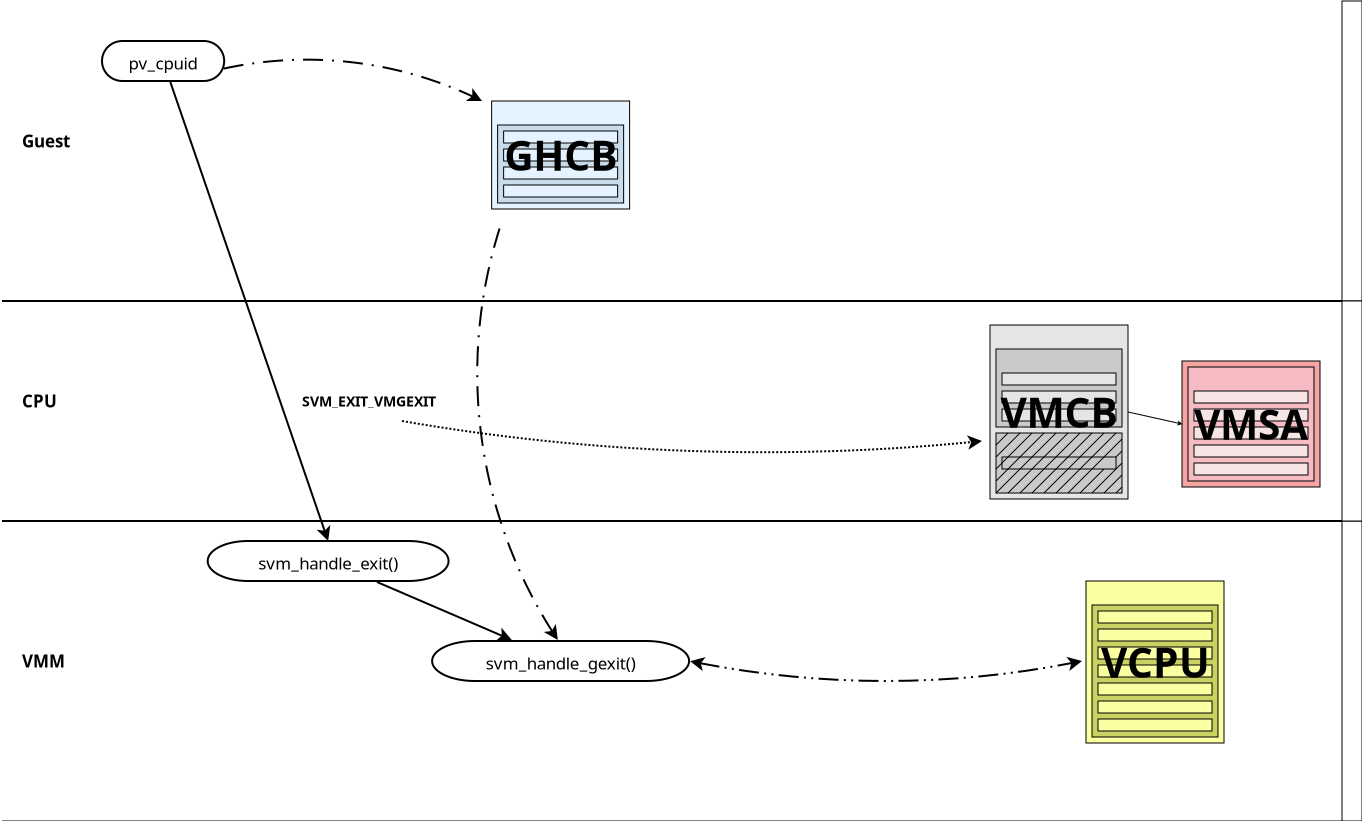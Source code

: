 <?xml version="1.0" encoding="UTF-8"?>
<dia:diagram xmlns:dia="http://www.lysator.liu.se/~alla/dia/">
  <dia:layer name="Background" visible="true" connectable="true" active="true">
    <dia:object type="Standard - Text" version="1" id="O0">
      <dia:attribute name="obj_pos">
        <dia:point val="1,20"/>
      </dia:attribute>
      <dia:attribute name="obj_bb">
        <dia:rectangle val="1,19.507;2.93,20.493"/>
      </dia:attribute>
      <dia:attribute name="text">
        <dia:composite type="text">
          <dia:attribute name="string">
            <dia:string>#CPU#</dia:string>
          </dia:attribute>
          <dia:attribute name="font">
            <dia:font family="sans" style="80" name="Helvetica-Bold"/>
          </dia:attribute>
          <dia:attribute name="height">
            <dia:real val="1.058"/>
          </dia:attribute>
          <dia:attribute name="pos">
            <dia:point val="1,20.293"/>
          </dia:attribute>
          <dia:attribute name="color">
            <dia:color val="#000000ff"/>
          </dia:attribute>
          <dia:attribute name="alignment">
            <dia:enum val="0"/>
          </dia:attribute>
        </dia:composite>
      </dia:attribute>
      <dia:attribute name="valign">
        <dia:enum val="2"/>
      </dia:attribute>
    </dia:object>
    <dia:object type="Standard - Text" version="1" id="O1">
      <dia:attribute name="obj_pos">
        <dia:point val="1,33"/>
      </dia:attribute>
      <dia:attribute name="obj_bb">
        <dia:rectangle val="1,32.507;3.34,33.493"/>
      </dia:attribute>
      <dia:attribute name="text">
        <dia:composite type="text">
          <dia:attribute name="string">
            <dia:string>#VMM#</dia:string>
          </dia:attribute>
          <dia:attribute name="font">
            <dia:font family="sans" style="80" name="Helvetica-Bold"/>
          </dia:attribute>
          <dia:attribute name="height">
            <dia:real val="1.058"/>
          </dia:attribute>
          <dia:attribute name="pos">
            <dia:point val="1,33.293"/>
          </dia:attribute>
          <dia:attribute name="color">
            <dia:color val="#000000ff"/>
          </dia:attribute>
          <dia:attribute name="alignment">
            <dia:enum val="0"/>
          </dia:attribute>
        </dia:composite>
      </dia:attribute>
      <dia:attribute name="valign">
        <dia:enum val="2"/>
      </dia:attribute>
    </dia:object>
    <dia:object type="Standard - Text" version="1" id="O2">
      <dia:attribute name="obj_pos">
        <dia:point val="1,7"/>
      </dia:attribute>
      <dia:attribute name="obj_bb">
        <dia:rectangle val="1,6.507;3.783,7.493"/>
      </dia:attribute>
      <dia:attribute name="text">
        <dia:composite type="text">
          <dia:attribute name="string">
            <dia:string>#Guest#</dia:string>
          </dia:attribute>
          <dia:attribute name="font">
            <dia:font family="sans" style="80" name="Helvetica-Bold"/>
          </dia:attribute>
          <dia:attribute name="height">
            <dia:real val="1.058"/>
          </dia:attribute>
          <dia:attribute name="pos">
            <dia:point val="1,7.293"/>
          </dia:attribute>
          <dia:attribute name="color">
            <dia:color val="#000000ff"/>
          </dia:attribute>
          <dia:attribute name="alignment">
            <dia:enum val="0"/>
          </dia:attribute>
        </dia:composite>
      </dia:attribute>
      <dia:attribute name="valign">
        <dia:enum val="2"/>
      </dia:attribute>
    </dia:object>
    <dia:object type="Flowchart - Terminal" version="1" id="O3">
      <dia:attribute name="obj_pos">
        <dia:point val="5,2"/>
      </dia:attribute>
      <dia:attribute name="obj_bb">
        <dia:rectangle val="4.9,1.9;11.209,4.1"/>
      </dia:attribute>
      <dia:attribute name="meta">
        <dia:composite type="dict"/>
      </dia:attribute>
      <dia:attribute name="elem_corner">
        <dia:point val="5,2"/>
      </dia:attribute>
      <dia:attribute name="elem_width">
        <dia:real val="6.109"/>
      </dia:attribute>
      <dia:attribute name="elem_height">
        <dia:real val="2"/>
      </dia:attribute>
      <dia:attribute name="line_width">
        <dia:real val="0.1"/>
      </dia:attribute>
      <dia:attribute name="line_colour">
        <dia:color val="#000000ff"/>
      </dia:attribute>
      <dia:attribute name="fill_colour">
        <dia:color val="#ffffffff"/>
      </dia:attribute>
      <dia:attribute name="show_background">
        <dia:boolean val="true"/>
      </dia:attribute>
      <dia:attribute name="line_style">
        <dia:enum val="0"/>
        <dia:real val="1"/>
      </dia:attribute>
      <dia:attribute name="padding">
        <dia:real val="0.1"/>
      </dia:attribute>
      <dia:attribute name="text">
        <dia:composite type="text">
          <dia:attribute name="string">
            <dia:string>#pv_cpuid#</dia:string>
          </dia:attribute>
          <dia:attribute name="font">
            <dia:font family="sans" style="0" name="Helvetica"/>
          </dia:attribute>
          <dia:attribute name="height">
            <dia:real val="1.058"/>
          </dia:attribute>
          <dia:attribute name="pos">
            <dia:point val="8.054,3.257"/>
          </dia:attribute>
          <dia:attribute name="color">
            <dia:color val="#000000ff"/>
          </dia:attribute>
          <dia:attribute name="alignment">
            <dia:enum val="1"/>
          </dia:attribute>
        </dia:composite>
      </dia:attribute>
      <dia:attribute name="text_fitting">
        <dia:enum val="1"/>
      </dia:attribute>
      <dia:attribute name="flip_horizontal">
        <dia:boolean val="false"/>
      </dia:attribute>
      <dia:attribute name="flip_vertical">
        <dia:boolean val="false"/>
      </dia:attribute>
      <dia:attribute name="subscale">
        <dia:real val="1"/>
      </dia:attribute>
    </dia:object>
    <dia:object type="Flowchart - Terminal" version="1" id="O4">
      <dia:attribute name="obj_pos">
        <dia:point val="10.284,27"/>
      </dia:attribute>
      <dia:attribute name="obj_bb">
        <dia:rectangle val="10.184,26.9;22.429,29.1"/>
      </dia:attribute>
      <dia:attribute name="meta">
        <dia:composite type="dict"/>
      </dia:attribute>
      <dia:attribute name="elem_corner">
        <dia:point val="10.284,27"/>
      </dia:attribute>
      <dia:attribute name="elem_width">
        <dia:real val="12.045"/>
      </dia:attribute>
      <dia:attribute name="elem_height">
        <dia:real val="2"/>
      </dia:attribute>
      <dia:attribute name="line_width">
        <dia:real val="0.1"/>
      </dia:attribute>
      <dia:attribute name="line_colour">
        <dia:color val="#000000ff"/>
      </dia:attribute>
      <dia:attribute name="fill_colour">
        <dia:color val="#ffffffff"/>
      </dia:attribute>
      <dia:attribute name="show_background">
        <dia:boolean val="true"/>
      </dia:attribute>
      <dia:attribute name="line_style">
        <dia:enum val="0"/>
        <dia:real val="1"/>
      </dia:attribute>
      <dia:attribute name="padding">
        <dia:real val="0.1"/>
      </dia:attribute>
      <dia:attribute name="text">
        <dia:composite type="text">
          <dia:attribute name="string">
            <dia:string>#svm_handle_exit()#</dia:string>
          </dia:attribute>
          <dia:attribute name="font">
            <dia:font family="sans" style="0" name="Helvetica"/>
          </dia:attribute>
          <dia:attribute name="height">
            <dia:real val="1.058"/>
          </dia:attribute>
          <dia:attribute name="pos">
            <dia:point val="16.307,28.257"/>
          </dia:attribute>
          <dia:attribute name="color">
            <dia:color val="#000000ff"/>
          </dia:attribute>
          <dia:attribute name="alignment">
            <dia:enum val="1"/>
          </dia:attribute>
        </dia:composite>
      </dia:attribute>
      <dia:attribute name="text_fitting">
        <dia:enum val="1"/>
      </dia:attribute>
      <dia:attribute name="flip_horizontal">
        <dia:boolean val="false"/>
      </dia:attribute>
      <dia:attribute name="flip_vertical">
        <dia:boolean val="false"/>
      </dia:attribute>
      <dia:attribute name="subscale">
        <dia:real val="1"/>
      </dia:attribute>
    </dia:object>
    <dia:object type="Standard - Line" version="0" id="O5">
      <dia:attribute name="obj_pos">
        <dia:point val="0,26"/>
      </dia:attribute>
      <dia:attribute name="obj_bb">
        <dia:rectangle val="-0.05,25.95;67.05,26.05"/>
      </dia:attribute>
      <dia:attribute name="conn_endpoints">
        <dia:point val="0,26"/>
        <dia:point val="67,26"/>
      </dia:attribute>
      <dia:attribute name="numcp">
        <dia:int val="1"/>
      </dia:attribute>
      <dia:attribute name="line_width">
        <dia:real val="0.1"/>
      </dia:attribute>
    </dia:object>
    <dia:object type="Standard - Line" version="0" id="O6">
      <dia:attribute name="obj_pos">
        <dia:point val="0,15"/>
      </dia:attribute>
      <dia:attribute name="obj_bb">
        <dia:rectangle val="-0.05,14.95;67.05,15.05"/>
      </dia:attribute>
      <dia:attribute name="conn_endpoints">
        <dia:point val="0,15"/>
        <dia:point val="67,15"/>
      </dia:attribute>
      <dia:attribute name="numcp">
        <dia:int val="1"/>
      </dia:attribute>
      <dia:attribute name="line_width">
        <dia:real val="0.1"/>
      </dia:attribute>
    </dia:object>
    <dia:object type="Flowchart - Terminal" version="1" id="O7">
      <dia:attribute name="obj_pos">
        <dia:point val="21.505,32"/>
      </dia:attribute>
      <dia:attribute name="obj_bb">
        <dia:rectangle val="21.405,31.9;34.456,34.1"/>
      </dia:attribute>
      <dia:attribute name="meta">
        <dia:composite type="dict"/>
      </dia:attribute>
      <dia:attribute name="elem_corner">
        <dia:point val="21.505,32"/>
      </dia:attribute>
      <dia:attribute name="elem_width">
        <dia:real val="12.851"/>
      </dia:attribute>
      <dia:attribute name="elem_height">
        <dia:real val="2"/>
      </dia:attribute>
      <dia:attribute name="line_width">
        <dia:real val="0.1"/>
      </dia:attribute>
      <dia:attribute name="line_colour">
        <dia:color val="#000000ff"/>
      </dia:attribute>
      <dia:attribute name="fill_colour">
        <dia:color val="#ffffffff"/>
      </dia:attribute>
      <dia:attribute name="show_background">
        <dia:boolean val="true"/>
      </dia:attribute>
      <dia:attribute name="line_style">
        <dia:enum val="0"/>
        <dia:real val="1"/>
      </dia:attribute>
      <dia:attribute name="padding">
        <dia:real val="0.1"/>
      </dia:attribute>
      <dia:attribute name="text">
        <dia:composite type="text">
          <dia:attribute name="string">
            <dia:string>#svm_handle_gexit()#</dia:string>
          </dia:attribute>
          <dia:attribute name="font">
            <dia:font family="sans" style="0" name="Helvetica"/>
          </dia:attribute>
          <dia:attribute name="height">
            <dia:real val="1.058"/>
          </dia:attribute>
          <dia:attribute name="pos">
            <dia:point val="27.931,33.257"/>
          </dia:attribute>
          <dia:attribute name="color">
            <dia:color val="#000000ff"/>
          </dia:attribute>
          <dia:attribute name="alignment">
            <dia:enum val="1"/>
          </dia:attribute>
        </dia:composite>
      </dia:attribute>
      <dia:attribute name="text_fitting">
        <dia:enum val="1"/>
      </dia:attribute>
      <dia:attribute name="flip_horizontal">
        <dia:boolean val="false"/>
      </dia:attribute>
      <dia:attribute name="flip_vertical">
        <dia:boolean val="false"/>
      </dia:attribute>
      <dia:attribute name="subscale">
        <dia:real val="1"/>
      </dia:attribute>
    </dia:object>
    <dia:object type="Standard - Line" version="0" id="O8">
      <dia:attribute name="obj_pos">
        <dia:point val="8.415,4.05"/>
      </dia:attribute>
      <dia:attribute name="obj_bb">
        <dia:rectangle val="8.352,3.986;16.415,27.064"/>
      </dia:attribute>
      <dia:attribute name="conn_endpoints">
        <dia:point val="8.415,4.05"/>
        <dia:point val="16.307,27"/>
      </dia:attribute>
      <dia:attribute name="numcp">
        <dia:int val="1"/>
      </dia:attribute>
      <dia:attribute name="line_width">
        <dia:real val="0.1"/>
      </dia:attribute>
      <dia:attribute name="end_arrow">
        <dia:enum val="22"/>
      </dia:attribute>
      <dia:attribute name="end_arrow_length">
        <dia:real val="0.5"/>
      </dia:attribute>
      <dia:attribute name="end_arrow_width">
        <dia:real val="0.5"/>
      </dia:attribute>
      <dia:connections>
        <dia:connection handle="0" to="O3" connection="16"/>
        <dia:connection handle="1" to="O4" connection="2"/>
      </dia:connections>
    </dia:object>
    <dia:object type="Standard - Line" version="0" id="O9">
      <dia:attribute name="obj_pos">
        <dia:point val="18.748,29.05"/>
      </dia:attribute>
      <dia:attribute name="obj_bb">
        <dia:rectangle val="18.682,28.984;25.555,32.016"/>
      </dia:attribute>
      <dia:attribute name="conn_endpoints">
        <dia:point val="18.748,29.05"/>
        <dia:point val="25.489,31.95"/>
      </dia:attribute>
      <dia:attribute name="numcp">
        <dia:int val="1"/>
      </dia:attribute>
      <dia:attribute name="line_width">
        <dia:real val="0.1"/>
      </dia:attribute>
      <dia:attribute name="end_arrow">
        <dia:enum val="22"/>
      </dia:attribute>
      <dia:attribute name="end_arrow_length">
        <dia:real val="0.5"/>
      </dia:attribute>
      <dia:attribute name="end_arrow_width">
        <dia:real val="0.5"/>
      </dia:attribute>
      <dia:connections>
        <dia:connection handle="0" to="O4" connection="16"/>
        <dia:connection handle="1" to="O7" connection="16"/>
      </dia:connections>
    </dia:object>
    <dia:object type="Standard - Text" version="1" id="O10">
      <dia:attribute name="obj_pos">
        <dia:point val="15,20"/>
      </dia:attribute>
      <dia:attribute name="obj_bb">
        <dia:rectangle val="15,19.589;22.832,20.411"/>
      </dia:attribute>
      <dia:attribute name="text">
        <dia:composite type="text">
          <dia:attribute name="string">
            <dia:string>#SVM_EXIT_VMGEXIT#</dia:string>
          </dia:attribute>
          <dia:attribute name="font">
            <dia:font family="sans" style="80" name="Helvetica-Bold"/>
          </dia:attribute>
          <dia:attribute name="height">
            <dia:real val="0.882"/>
          </dia:attribute>
          <dia:attribute name="pos">
            <dia:point val="15,20.244"/>
          </dia:attribute>
          <dia:attribute name="color">
            <dia:color val="#000000ff"/>
          </dia:attribute>
          <dia:attribute name="alignment">
            <dia:enum val="0"/>
          </dia:attribute>
        </dia:composite>
      </dia:attribute>
      <dia:attribute name="valign">
        <dia:enum val="2"/>
      </dia:attribute>
    </dia:object>
    <dia:group>
      <dia:attribute name="meta">
        <dia:composite type="dict"/>
      </dia:attribute>
      <dia:attribute name="matrix">
        <dia:matrix xx="0.3" xy="0" yx="0" yy="0.3" x0="45.8" y0="10.1"/>
      </dia:attribute>
      <dia:object type="Flowchart - Box" version="0" id="O11">
        <dia:attribute name="obj_pos">
          <dia:point val="28,63"/>
        </dia:attribute>
        <dia:attribute name="obj_bb">
          <dia:rectangle val="27.95,62.95;51.05,90.05"/>
        </dia:attribute>
        <dia:attribute name="elem_corner">
          <dia:point val="28,63"/>
        </dia:attribute>
        <dia:attribute name="elem_width">
          <dia:real val="23"/>
        </dia:attribute>
        <dia:attribute name="elem_height">
          <dia:real val="27"/>
        </dia:attribute>
        <dia:attribute name="inner_color">
          <dia:color val="#faffa0ff"/>
        </dia:attribute>
        <dia:attribute name="show_background">
          <dia:boolean val="true"/>
        </dia:attribute>
        <dia:attribute name="padding">
          <dia:real val="0.5"/>
        </dia:attribute>
        <dia:attribute name="text">
          <dia:composite type="text">
            <dia:attribute name="string">
              <dia:string>##</dia:string>
            </dia:attribute>
            <dia:attribute name="font">
              <dia:font family="sans" style="0" name="Helvetica"/>
            </dia:attribute>
            <dia:attribute name="height">
              <dia:real val="0.8"/>
            </dia:attribute>
            <dia:attribute name="pos">
              <dia:point val="39.5,76.694"/>
            </dia:attribute>
            <dia:attribute name="color">
              <dia:color val="#000000ff"/>
            </dia:attribute>
            <dia:attribute name="alignment">
              <dia:enum val="1"/>
            </dia:attribute>
          </dia:composite>
        </dia:attribute>
        <dia:connections>
          <dia:connection handle="0" to="O11" connection="16"/>
        </dia:connections>
      </dia:object>
      <dia:group>
        <dia:attribute name="meta">
          <dia:composite type="dict"/>
        </dia:attribute>
        <dia:attribute name="matrix"/>
        <dia:object type="Flowchart - Box" version="0" id="O12">
          <dia:attribute name="obj_pos">
            <dia:point val="29,67"/>
          </dia:attribute>
          <dia:attribute name="obj_bb">
            <dia:rectangle val="28.95,66.95;50.05,89.05"/>
          </dia:attribute>
          <dia:attribute name="elem_corner">
            <dia:point val="29,67"/>
          </dia:attribute>
          <dia:attribute name="elem_width">
            <dia:real val="21"/>
          </dia:attribute>
          <dia:attribute name="elem_height">
            <dia:real val="22"/>
          </dia:attribute>
          <dia:attribute name="inner_color">
            <dia:color val="#cad162ff"/>
          </dia:attribute>
          <dia:attribute name="show_background">
            <dia:boolean val="true"/>
          </dia:attribute>
          <dia:attribute name="padding">
            <dia:real val="0.5"/>
          </dia:attribute>
          <dia:attribute name="text">
            <dia:composite type="text">
              <dia:attribute name="string">
                <dia:string>##</dia:string>
              </dia:attribute>
              <dia:attribute name="font">
                <dia:font family="sans" style="0" name="Helvetica"/>
              </dia:attribute>
              <dia:attribute name="height">
                <dia:real val="0.8"/>
              </dia:attribute>
              <dia:attribute name="pos">
                <dia:point val="39.5,78.194"/>
              </dia:attribute>
              <dia:attribute name="color">
                <dia:color val="#000000ff"/>
              </dia:attribute>
              <dia:attribute name="alignment">
                <dia:enum val="1"/>
              </dia:attribute>
            </dia:composite>
          </dia:attribute>
        </dia:object>
        <dia:object type="Standard - Box" version="0" id="O13">
          <dia:attribute name="obj_pos">
            <dia:point val="30,71"/>
          </dia:attribute>
          <dia:attribute name="obj_bb">
            <dia:rectangle val="29.95,70.95;49.05,73.05"/>
          </dia:attribute>
          <dia:attribute name="elem_corner">
            <dia:point val="30,71"/>
          </dia:attribute>
          <dia:attribute name="elem_width">
            <dia:real val="19"/>
          </dia:attribute>
          <dia:attribute name="elem_height">
            <dia:real val="2"/>
          </dia:attribute>
          <dia:attribute name="border_width">
            <dia:real val="0.1"/>
          </dia:attribute>
          <dia:attribute name="inner_color">
            <dia:color val="#faffa0ff"/>
          </dia:attribute>
          <dia:attribute name="show_background">
            <dia:boolean val="true"/>
          </dia:attribute>
          <dia:attribute name="aspect">
            <dia:enum val="1"/>
          </dia:attribute>
        </dia:object>
        <dia:object type="Standard - Box" version="0" id="O14">
          <dia:attribute name="obj_pos">
            <dia:point val="30,86"/>
          </dia:attribute>
          <dia:attribute name="obj_bb">
            <dia:rectangle val="29.95,85.95;49.05,88.05"/>
          </dia:attribute>
          <dia:attribute name="elem_corner">
            <dia:point val="30,86"/>
          </dia:attribute>
          <dia:attribute name="elem_width">
            <dia:real val="19"/>
          </dia:attribute>
          <dia:attribute name="elem_height">
            <dia:real val="2"/>
          </dia:attribute>
          <dia:attribute name="border_width">
            <dia:real val="0.1"/>
          </dia:attribute>
          <dia:attribute name="inner_color">
            <dia:color val="#faffa0ff"/>
          </dia:attribute>
          <dia:attribute name="show_background">
            <dia:boolean val="true"/>
          </dia:attribute>
          <dia:attribute name="aspect">
            <dia:enum val="1"/>
          </dia:attribute>
        </dia:object>
        <dia:object type="Standard - Box" version="0" id="O15">
          <dia:attribute name="obj_pos">
            <dia:point val="30,68"/>
          </dia:attribute>
          <dia:attribute name="obj_bb">
            <dia:rectangle val="29.95,67.95;49.05,70.05"/>
          </dia:attribute>
          <dia:attribute name="elem_corner">
            <dia:point val="30,68"/>
          </dia:attribute>
          <dia:attribute name="elem_width">
            <dia:real val="19"/>
          </dia:attribute>
          <dia:attribute name="elem_height">
            <dia:real val="2"/>
          </dia:attribute>
          <dia:attribute name="border_width">
            <dia:real val="0.1"/>
          </dia:attribute>
          <dia:attribute name="inner_color">
            <dia:color val="#faffa0ff"/>
          </dia:attribute>
          <dia:attribute name="show_background">
            <dia:boolean val="true"/>
          </dia:attribute>
          <dia:attribute name="aspect">
            <dia:enum val="1"/>
          </dia:attribute>
        </dia:object>
        <dia:object type="Standard - Box" version="0" id="O16">
          <dia:attribute name="obj_pos">
            <dia:point val="30,83"/>
          </dia:attribute>
          <dia:attribute name="obj_bb">
            <dia:rectangle val="29.95,82.95;49.05,85.05"/>
          </dia:attribute>
          <dia:attribute name="elem_corner">
            <dia:point val="30,83"/>
          </dia:attribute>
          <dia:attribute name="elem_width">
            <dia:real val="19"/>
          </dia:attribute>
          <dia:attribute name="elem_height">
            <dia:real val="2"/>
          </dia:attribute>
          <dia:attribute name="border_width">
            <dia:real val="0.1"/>
          </dia:attribute>
          <dia:attribute name="inner_color">
            <dia:color val="#faffa0ff"/>
          </dia:attribute>
          <dia:attribute name="show_background">
            <dia:boolean val="true"/>
          </dia:attribute>
          <dia:attribute name="aspect">
            <dia:enum val="1"/>
          </dia:attribute>
        </dia:object>
        <dia:object type="Standard - Box" version="0" id="O17">
          <dia:attribute name="obj_pos">
            <dia:point val="30,80"/>
          </dia:attribute>
          <dia:attribute name="obj_bb">
            <dia:rectangle val="29.95,79.95;49.05,82.05"/>
          </dia:attribute>
          <dia:attribute name="elem_corner">
            <dia:point val="30,80"/>
          </dia:attribute>
          <dia:attribute name="elem_width">
            <dia:real val="19"/>
          </dia:attribute>
          <dia:attribute name="elem_height">
            <dia:real val="2"/>
          </dia:attribute>
          <dia:attribute name="border_width">
            <dia:real val="0.1"/>
          </dia:attribute>
          <dia:attribute name="inner_color">
            <dia:color val="#faffa0ff"/>
          </dia:attribute>
          <dia:attribute name="show_background">
            <dia:boolean val="true"/>
          </dia:attribute>
          <dia:attribute name="aspect">
            <dia:enum val="1"/>
          </dia:attribute>
        </dia:object>
        <dia:object type="Standard - Box" version="0" id="O18">
          <dia:attribute name="obj_pos">
            <dia:point val="30,77"/>
          </dia:attribute>
          <dia:attribute name="obj_bb">
            <dia:rectangle val="29.95,76.95;49.05,79.05"/>
          </dia:attribute>
          <dia:attribute name="elem_corner">
            <dia:point val="30,77"/>
          </dia:attribute>
          <dia:attribute name="elem_width">
            <dia:real val="19"/>
          </dia:attribute>
          <dia:attribute name="elem_height">
            <dia:real val="2"/>
          </dia:attribute>
          <dia:attribute name="border_width">
            <dia:real val="0.1"/>
          </dia:attribute>
          <dia:attribute name="inner_color">
            <dia:color val="#faffa0ff"/>
          </dia:attribute>
          <dia:attribute name="show_background">
            <dia:boolean val="true"/>
          </dia:attribute>
          <dia:attribute name="aspect">
            <dia:enum val="1"/>
          </dia:attribute>
        </dia:object>
        <dia:object type="Standard - Box" version="0" id="O19">
          <dia:attribute name="obj_pos">
            <dia:point val="30,74"/>
          </dia:attribute>
          <dia:attribute name="obj_bb">
            <dia:rectangle val="29.95,73.95;49.05,76.05"/>
          </dia:attribute>
          <dia:attribute name="elem_corner">
            <dia:point val="30,74"/>
          </dia:attribute>
          <dia:attribute name="elem_width">
            <dia:real val="19"/>
          </dia:attribute>
          <dia:attribute name="elem_height">
            <dia:real val="2"/>
          </dia:attribute>
          <dia:attribute name="border_width">
            <dia:real val="0.1"/>
          </dia:attribute>
          <dia:attribute name="inner_color">
            <dia:color val="#faffa0ff"/>
          </dia:attribute>
          <dia:attribute name="show_background">
            <dia:boolean val="true"/>
          </dia:attribute>
          <dia:attribute name="aspect">
            <dia:enum val="1"/>
          </dia:attribute>
        </dia:object>
      </dia:group>
      <dia:object type="Standard - Text" version="1" id="O20">
        <dia:attribute name="obj_pos">
          <dia:point val="39.5,76.5"/>
        </dia:attribute>
        <dia:attribute name="obj_bb">
          <dia:rectangle val="29.161,72.558;49.839,80.442"/>
        </dia:attribute>
        <dia:attribute name="text">
          <dia:composite type="text">
            <dia:attribute name="string">
              <dia:string>#VCPU#</dia:string>
            </dia:attribute>
            <dia:attribute name="font">
              <dia:font family="sans" style="80" name="Helvetica-Bold"/>
            </dia:attribute>
            <dia:attribute name="height">
              <dia:real val="8.467"/>
            </dia:attribute>
            <dia:attribute name="pos">
              <dia:point val="39.5,78.845"/>
            </dia:attribute>
            <dia:attribute name="color">
              <dia:color val="#000000ff"/>
            </dia:attribute>
            <dia:attribute name="alignment">
              <dia:enum val="1"/>
            </dia:attribute>
          </dia:composite>
        </dia:attribute>
        <dia:attribute name="valign">
          <dia:enum val="2"/>
        </dia:attribute>
      </dia:object>
    </dia:group>
    <dia:group>
      <dia:attribute name="meta">
        <dia:composite type="dict"/>
      </dia:attribute>
      <dia:attribute name="matrix">
        <dia:matrix xx="0.3" xy="0" yx="0" yy="0.3" x0="16.081" y0="-22.6"/>
      </dia:attribute>
      <dia:object type="Flowchart - Box" version="0" id="O21">
        <dia:attribute name="obj_pos">
          <dia:point val="28,92"/>
        </dia:attribute>
        <dia:attribute name="obj_bb">
          <dia:rectangle val="27.95,91.95;51.05,110.05"/>
        </dia:attribute>
        <dia:attribute name="elem_corner">
          <dia:point val="28,92"/>
        </dia:attribute>
        <dia:attribute name="elem_width">
          <dia:real val="23"/>
        </dia:attribute>
        <dia:attribute name="elem_height">
          <dia:real val="18"/>
        </dia:attribute>
        <dia:attribute name="inner_color">
          <dia:color val="#e4f3ffff"/>
        </dia:attribute>
        <dia:attribute name="show_background">
          <dia:boolean val="true"/>
        </dia:attribute>
        <dia:attribute name="padding">
          <dia:real val="0.5"/>
        </dia:attribute>
        <dia:attribute name="text">
          <dia:composite type="text">
            <dia:attribute name="string">
              <dia:string>##</dia:string>
            </dia:attribute>
            <dia:attribute name="font">
              <dia:font family="sans" style="0" name="Helvetica"/>
            </dia:attribute>
            <dia:attribute name="height">
              <dia:real val="0.8"/>
            </dia:attribute>
            <dia:attribute name="pos">
              <dia:point val="39.5,101.194"/>
            </dia:attribute>
            <dia:attribute name="color">
              <dia:color val="#000000ff"/>
            </dia:attribute>
            <dia:attribute name="alignment">
              <dia:enum val="1"/>
            </dia:attribute>
          </dia:composite>
        </dia:attribute>
        <dia:connections>
          <dia:connection handle="0" to="O21" connection="16"/>
        </dia:connections>
      </dia:object>
      <dia:group>
        <dia:attribute name="meta">
          <dia:composite type="dict"/>
        </dia:attribute>
        <dia:attribute name="matrix"/>
        <dia:object type="Flowchart - Box" version="0" id="O22">
          <dia:attribute name="obj_pos">
            <dia:point val="29,96"/>
          </dia:attribute>
          <dia:attribute name="obj_bb">
            <dia:rectangle val="28.95,95.95;50.05,109.05"/>
          </dia:attribute>
          <dia:attribute name="elem_corner">
            <dia:point val="29,96"/>
          </dia:attribute>
          <dia:attribute name="elem_width">
            <dia:real val="21"/>
          </dia:attribute>
          <dia:attribute name="elem_height">
            <dia:real val="13"/>
          </dia:attribute>
          <dia:attribute name="inner_color">
            <dia:color val="#c9dcecff"/>
          </dia:attribute>
          <dia:attribute name="show_background">
            <dia:boolean val="true"/>
          </dia:attribute>
          <dia:attribute name="padding">
            <dia:real val="0.5"/>
          </dia:attribute>
          <dia:attribute name="text">
            <dia:composite type="text">
              <dia:attribute name="string">
                <dia:string>##</dia:string>
              </dia:attribute>
              <dia:attribute name="font">
                <dia:font family="sans" style="0" name="Helvetica"/>
              </dia:attribute>
              <dia:attribute name="height">
                <dia:real val="0.8"/>
              </dia:attribute>
              <dia:attribute name="pos">
                <dia:point val="39.5,102.694"/>
              </dia:attribute>
              <dia:attribute name="color">
                <dia:color val="#000000ff"/>
              </dia:attribute>
              <dia:attribute name="alignment">
                <dia:enum val="1"/>
              </dia:attribute>
            </dia:composite>
          </dia:attribute>
        </dia:object>
        <dia:object type="Standard - Box" version="0" id="O23">
          <dia:attribute name="obj_pos">
            <dia:point val="30,97"/>
          </dia:attribute>
          <dia:attribute name="obj_bb">
            <dia:rectangle val="29.95,96.95;49.05,99.05"/>
          </dia:attribute>
          <dia:attribute name="elem_corner">
            <dia:point val="30,97"/>
          </dia:attribute>
          <dia:attribute name="elem_width">
            <dia:real val="19"/>
          </dia:attribute>
          <dia:attribute name="elem_height">
            <dia:real val="2"/>
          </dia:attribute>
          <dia:attribute name="border_width">
            <dia:real val="0.1"/>
          </dia:attribute>
          <dia:attribute name="inner_color">
            <dia:color val="#e4f3ffff"/>
          </dia:attribute>
          <dia:attribute name="show_background">
            <dia:boolean val="true"/>
          </dia:attribute>
          <dia:attribute name="aspect">
            <dia:enum val="1"/>
          </dia:attribute>
        </dia:object>
        <dia:object type="Standard - Box" version="0" id="O24">
          <dia:attribute name="obj_pos">
            <dia:point val="30,100"/>
          </dia:attribute>
          <dia:attribute name="obj_bb">
            <dia:rectangle val="29.95,99.95;49.05,102.05"/>
          </dia:attribute>
          <dia:attribute name="elem_corner">
            <dia:point val="30,100"/>
          </dia:attribute>
          <dia:attribute name="elem_width">
            <dia:real val="19"/>
          </dia:attribute>
          <dia:attribute name="elem_height">
            <dia:real val="2"/>
          </dia:attribute>
          <dia:attribute name="border_width">
            <dia:real val="0.1"/>
          </dia:attribute>
          <dia:attribute name="inner_color">
            <dia:color val="#e4f3ffff"/>
          </dia:attribute>
          <dia:attribute name="show_background">
            <dia:boolean val="true"/>
          </dia:attribute>
          <dia:attribute name="aspect">
            <dia:enum val="1"/>
          </dia:attribute>
        </dia:object>
        <dia:object type="Standard - Box" version="0" id="O25">
          <dia:attribute name="obj_pos">
            <dia:point val="30,106"/>
          </dia:attribute>
          <dia:attribute name="obj_bb">
            <dia:rectangle val="29.95,105.95;49.05,108.05"/>
          </dia:attribute>
          <dia:attribute name="elem_corner">
            <dia:point val="30,106"/>
          </dia:attribute>
          <dia:attribute name="elem_width">
            <dia:real val="19"/>
          </dia:attribute>
          <dia:attribute name="elem_height">
            <dia:real val="2"/>
          </dia:attribute>
          <dia:attribute name="border_width">
            <dia:real val="0.1"/>
          </dia:attribute>
          <dia:attribute name="inner_color">
            <dia:color val="#e4f3ffff"/>
          </dia:attribute>
          <dia:attribute name="show_background">
            <dia:boolean val="true"/>
          </dia:attribute>
          <dia:attribute name="aspect">
            <dia:enum val="1"/>
          </dia:attribute>
        </dia:object>
        <dia:object type="Standard - Box" version="0" id="O26">
          <dia:attribute name="obj_pos">
            <dia:point val="30,103"/>
          </dia:attribute>
          <dia:attribute name="obj_bb">
            <dia:rectangle val="29.95,102.95;49.05,105.05"/>
          </dia:attribute>
          <dia:attribute name="elem_corner">
            <dia:point val="30,103"/>
          </dia:attribute>
          <dia:attribute name="elem_width">
            <dia:real val="19"/>
          </dia:attribute>
          <dia:attribute name="elem_height">
            <dia:real val="2"/>
          </dia:attribute>
          <dia:attribute name="border_width">
            <dia:real val="0.1"/>
          </dia:attribute>
          <dia:attribute name="inner_color">
            <dia:color val="#e4f3ffff"/>
          </dia:attribute>
          <dia:attribute name="show_background">
            <dia:boolean val="true"/>
          </dia:attribute>
          <dia:attribute name="aspect">
            <dia:enum val="1"/>
          </dia:attribute>
        </dia:object>
      </dia:group>
      <dia:object type="Standard - Text" version="1" id="O27">
        <dia:attribute name="obj_pos">
          <dia:point val="39.5,101"/>
        </dia:attribute>
        <dia:attribute name="obj_bb">
          <dia:rectangle val="28.82,97.058;50.18,104.942"/>
        </dia:attribute>
        <dia:attribute name="text">
          <dia:composite type="text">
            <dia:attribute name="string">
              <dia:string>#GHCB#</dia:string>
            </dia:attribute>
            <dia:attribute name="font">
              <dia:font family="sans" style="80" name="Helvetica-Bold"/>
            </dia:attribute>
            <dia:attribute name="height">
              <dia:real val="8.467"/>
            </dia:attribute>
            <dia:attribute name="pos">
              <dia:point val="39.5,103.345"/>
            </dia:attribute>
            <dia:attribute name="color">
              <dia:color val="#000000ff"/>
            </dia:attribute>
            <dia:attribute name="alignment">
              <dia:enum val="1"/>
            </dia:attribute>
          </dia:composite>
        </dia:attribute>
        <dia:attribute name="valign">
          <dia:enum val="2"/>
        </dia:attribute>
      </dia:object>
    </dia:group>
    <dia:group>
      <dia:attribute name="meta">
        <dia:composite type="dict"/>
      </dia:attribute>
      <dia:attribute name="matrix">
        <dia:matrix xx="0.3" xy="0" yx="0" yy="0.3" x0="33.2" y0="16.2"/>
      </dia:attribute>
      <dia:group>
        <dia:attribute name="meta">
          <dia:composite type="dict"/>
        </dia:attribute>
        <dia:attribute name="matrix"/>
        <dia:object type="Flowchart - Box" version="0" id="O28">
          <dia:attribute name="obj_pos">
            <dia:point val="86,6"/>
          </dia:attribute>
          <dia:attribute name="obj_bb">
            <dia:rectangle val="85.95,5.95;109.05,27.05"/>
          </dia:attribute>
          <dia:attribute name="elem_corner">
            <dia:point val="86,6"/>
          </dia:attribute>
          <dia:attribute name="elem_width">
            <dia:real val="23"/>
          </dia:attribute>
          <dia:attribute name="elem_height">
            <dia:real val="21"/>
          </dia:attribute>
          <dia:attribute name="border_width">
            <dia:real val="0.1"/>
          </dia:attribute>
          <dia:attribute name="inner_color">
            <dia:color val="#f7a4a4ff"/>
          </dia:attribute>
          <dia:attribute name="show_background">
            <dia:boolean val="false"/>
          </dia:attribute>
          <dia:attribute name="padding">
            <dia:real val="0.5"/>
          </dia:attribute>
          <dia:attribute name="text">
            <dia:composite type="text">
              <dia:attribute name="string">
                <dia:string>##</dia:string>
              </dia:attribute>
              <dia:attribute name="font">
                <dia:font family="sans" style="0" name="Helvetica"/>
              </dia:attribute>
              <dia:attribute name="height">
                <dia:real val="0.8"/>
              </dia:attribute>
              <dia:attribute name="pos">
                <dia:point val="97.5,16.694"/>
              </dia:attribute>
              <dia:attribute name="color">
                <dia:color val="#000000ff"/>
              </dia:attribute>
              <dia:attribute name="alignment">
                <dia:enum val="1"/>
              </dia:attribute>
            </dia:composite>
          </dia:attribute>
        </dia:object>
        <dia:object type="Flowchart - Box" version="0" id="O29">
          <dia:attribute name="obj_pos">
            <dia:point val="87,7"/>
          </dia:attribute>
          <dia:attribute name="obj_bb">
            <dia:rectangle val="86.95,6.95;108.05,26.05"/>
          </dia:attribute>
          <dia:attribute name="elem_corner">
            <dia:point val="87,7"/>
          </dia:attribute>
          <dia:attribute name="elem_width">
            <dia:real val="21"/>
          </dia:attribute>
          <dia:attribute name="elem_height">
            <dia:real val="19"/>
          </dia:attribute>
          <dia:attribute name="inner_color">
            <dia:color val="#f7bcc3ff"/>
          </dia:attribute>
          <dia:attribute name="show_background">
            <dia:boolean val="true"/>
          </dia:attribute>
          <dia:attribute name="padding">
            <dia:real val="0.5"/>
          </dia:attribute>
          <dia:attribute name="text">
            <dia:composite type="text">
              <dia:attribute name="string">
                <dia:string>##</dia:string>
              </dia:attribute>
              <dia:attribute name="font">
                <dia:font family="sans" style="0" name="Helvetica"/>
              </dia:attribute>
              <dia:attribute name="height">
                <dia:real val="0.8"/>
              </dia:attribute>
              <dia:attribute name="pos">
                <dia:point val="97.5,16.694"/>
              </dia:attribute>
              <dia:attribute name="color">
                <dia:color val="#000000ff"/>
              </dia:attribute>
              <dia:attribute name="alignment">
                <dia:enum val="1"/>
              </dia:attribute>
            </dia:composite>
          </dia:attribute>
        </dia:object>
        <dia:object type="Standard - Box" version="0" id="O30">
          <dia:attribute name="obj_pos">
            <dia:point val="88,8"/>
          </dia:attribute>
          <dia:attribute name="obj_bb">
            <dia:rectangle val="87.95,7.95;107.05,10.05"/>
          </dia:attribute>
          <dia:attribute name="elem_corner">
            <dia:point val="88,8"/>
          </dia:attribute>
          <dia:attribute name="elem_width">
            <dia:real val="19"/>
          </dia:attribute>
          <dia:attribute name="elem_height">
            <dia:real val="2"/>
          </dia:attribute>
          <dia:attribute name="border_width">
            <dia:real val="0.1"/>
          </dia:attribute>
          <dia:attribute name="border_color">
            <dia:color val="#f7bcc3ff"/>
          </dia:attribute>
          <dia:attribute name="inner_color">
            <dia:color val="#f7bcc3ff"/>
          </dia:attribute>
          <dia:attribute name="show_background">
            <dia:boolean val="true"/>
          </dia:attribute>
          <dia:attribute name="aspect">
            <dia:enum val="1"/>
          </dia:attribute>
        </dia:object>
        <dia:object type="Standard - Box" version="0" id="O31">
          <dia:attribute name="obj_pos">
            <dia:point val="88,23"/>
          </dia:attribute>
          <dia:attribute name="obj_bb">
            <dia:rectangle val="87.95,22.95;107.05,25.05"/>
          </dia:attribute>
          <dia:attribute name="elem_corner">
            <dia:point val="88,23"/>
          </dia:attribute>
          <dia:attribute name="elem_width">
            <dia:real val="19"/>
          </dia:attribute>
          <dia:attribute name="elem_height">
            <dia:real val="2"/>
          </dia:attribute>
          <dia:attribute name="border_width">
            <dia:real val="0.1"/>
          </dia:attribute>
          <dia:attribute name="inner_color">
            <dia:color val="#f5e5e5ff"/>
          </dia:attribute>
          <dia:attribute name="show_background">
            <dia:boolean val="true"/>
          </dia:attribute>
          <dia:attribute name="aspect">
            <dia:enum val="1"/>
          </dia:attribute>
        </dia:object>
        <dia:object type="Standard - Box" version="0" id="O32">
          <dia:attribute name="obj_pos">
            <dia:point val="88,20"/>
          </dia:attribute>
          <dia:attribute name="obj_bb">
            <dia:rectangle val="87.95,19.95;107.05,22.05"/>
          </dia:attribute>
          <dia:attribute name="elem_corner">
            <dia:point val="88,20"/>
          </dia:attribute>
          <dia:attribute name="elem_width">
            <dia:real val="19"/>
          </dia:attribute>
          <dia:attribute name="elem_height">
            <dia:real val="2"/>
          </dia:attribute>
          <dia:attribute name="border_width">
            <dia:real val="0.1"/>
          </dia:attribute>
          <dia:attribute name="inner_color">
            <dia:color val="#f5e5e5ff"/>
          </dia:attribute>
          <dia:attribute name="show_background">
            <dia:boolean val="true"/>
          </dia:attribute>
          <dia:attribute name="aspect">
            <dia:enum val="1"/>
          </dia:attribute>
        </dia:object>
        <dia:object type="Standard - Box" version="0" id="O33">
          <dia:attribute name="obj_pos">
            <dia:point val="88,17"/>
          </dia:attribute>
          <dia:attribute name="obj_bb">
            <dia:rectangle val="87.95,16.95;107.05,19.05"/>
          </dia:attribute>
          <dia:attribute name="elem_corner">
            <dia:point val="88,17"/>
          </dia:attribute>
          <dia:attribute name="elem_width">
            <dia:real val="19"/>
          </dia:attribute>
          <dia:attribute name="elem_height">
            <dia:real val="2"/>
          </dia:attribute>
          <dia:attribute name="border_width">
            <dia:real val="0.1"/>
          </dia:attribute>
          <dia:attribute name="inner_color">
            <dia:color val="#f5e5e5ff"/>
          </dia:attribute>
          <dia:attribute name="show_background">
            <dia:boolean val="true"/>
          </dia:attribute>
          <dia:attribute name="aspect">
            <dia:enum val="1"/>
          </dia:attribute>
        </dia:object>
        <dia:object type="Standard - Box" version="0" id="O34">
          <dia:attribute name="obj_pos">
            <dia:point val="88,14"/>
          </dia:attribute>
          <dia:attribute name="obj_bb">
            <dia:rectangle val="87.95,13.95;107.05,16.05"/>
          </dia:attribute>
          <dia:attribute name="elem_corner">
            <dia:point val="88,14"/>
          </dia:attribute>
          <dia:attribute name="elem_width">
            <dia:real val="19"/>
          </dia:attribute>
          <dia:attribute name="elem_height">
            <dia:real val="2"/>
          </dia:attribute>
          <dia:attribute name="border_width">
            <dia:real val="0.1"/>
          </dia:attribute>
          <dia:attribute name="inner_color">
            <dia:color val="#f5e5e5ff"/>
          </dia:attribute>
          <dia:attribute name="show_background">
            <dia:boolean val="true"/>
          </dia:attribute>
          <dia:attribute name="aspect">
            <dia:enum val="1"/>
          </dia:attribute>
        </dia:object>
        <dia:object type="Standard - Box" version="0" id="O35">
          <dia:attribute name="obj_pos">
            <dia:point val="88,11"/>
          </dia:attribute>
          <dia:attribute name="obj_bb">
            <dia:rectangle val="87.95,10.95;107.05,13.05"/>
          </dia:attribute>
          <dia:attribute name="elem_corner">
            <dia:point val="88,11"/>
          </dia:attribute>
          <dia:attribute name="elem_width">
            <dia:real val="19"/>
          </dia:attribute>
          <dia:attribute name="elem_height">
            <dia:real val="2"/>
          </dia:attribute>
          <dia:attribute name="border_width">
            <dia:real val="0.1"/>
          </dia:attribute>
          <dia:attribute name="inner_color">
            <dia:color val="#f5e5e5ff"/>
          </dia:attribute>
          <dia:attribute name="show_background">
            <dia:boolean val="true"/>
          </dia:attribute>
          <dia:attribute name="aspect">
            <dia:enum val="1"/>
          </dia:attribute>
        </dia:object>
        <dia:object type="Standard - Text" version="1" id="O36">
          <dia:attribute name="obj_pos">
            <dia:point val="97.5,16.5"/>
          </dia:attribute>
          <dia:attribute name="obj_bb">
            <dia:rectangle val="86.449,12.558;108.551,20.442"/>
          </dia:attribute>
          <dia:attribute name="text">
            <dia:composite type="text">
              <dia:attribute name="string">
                <dia:string>#VMSA#</dia:string>
              </dia:attribute>
              <dia:attribute name="font">
                <dia:font family="sans" style="80" name="Helvetica-Bold"/>
              </dia:attribute>
              <dia:attribute name="height">
                <dia:real val="8.467"/>
              </dia:attribute>
              <dia:attribute name="pos">
                <dia:point val="97.5,18.845"/>
              </dia:attribute>
              <dia:attribute name="color">
                <dia:color val="#000000ff"/>
              </dia:attribute>
              <dia:attribute name="alignment">
                <dia:enum val="1"/>
              </dia:attribute>
            </dia:composite>
          </dia:attribute>
          <dia:attribute name="valign">
            <dia:enum val="2"/>
          </dia:attribute>
        </dia:object>
      </dia:group>
      <dia:group>
        <dia:attribute name="meta">
          <dia:composite type="dict"/>
        </dia:attribute>
        <dia:attribute name="matrix"/>
        <dia:object type="Flowchart - Box" version="0" id="O37">
          <dia:attribute name="obj_pos">
            <dia:point val="54,0"/>
          </dia:attribute>
          <dia:attribute name="obj_bb">
            <dia:rectangle val="53.95,-0.05;77.05,29.05"/>
          </dia:attribute>
          <dia:attribute name="elem_corner">
            <dia:point val="54,0"/>
          </dia:attribute>
          <dia:attribute name="elem_width">
            <dia:real val="23"/>
          </dia:attribute>
          <dia:attribute name="elem_height">
            <dia:real val="29"/>
          </dia:attribute>
          <dia:attribute name="inner_color">
            <dia:color val="#e5e5e5ff"/>
          </dia:attribute>
          <dia:attribute name="show_background">
            <dia:boolean val="true"/>
          </dia:attribute>
          <dia:attribute name="padding">
            <dia:real val="0.5"/>
          </dia:attribute>
          <dia:attribute name="text">
            <dia:composite type="text">
              <dia:attribute name="string">
                <dia:string>##</dia:string>
              </dia:attribute>
              <dia:attribute name="font">
                <dia:font family="sans" style="0" name="Helvetica"/>
              </dia:attribute>
              <dia:attribute name="height">
                <dia:real val="0.8"/>
              </dia:attribute>
              <dia:attribute name="pos">
                <dia:point val="65.5,14.694"/>
              </dia:attribute>
              <dia:attribute name="color">
                <dia:color val="#000000ff"/>
              </dia:attribute>
              <dia:attribute name="alignment">
                <dia:enum val="1"/>
              </dia:attribute>
            </dia:composite>
          </dia:attribute>
        </dia:object>
        <dia:group>
          <dia:attribute name="meta">
            <dia:composite type="dict"/>
          </dia:attribute>
          <dia:attribute name="matrix"/>
          <dia:group>
            <dia:attribute name="meta">
              <dia:composite type="dict"/>
            </dia:attribute>
            <dia:attribute name="matrix"/>
            <dia:object type="Flowchart - Box" version="0" id="O38">
              <dia:attribute name="obj_pos">
                <dia:point val="55,18"/>
              </dia:attribute>
              <dia:attribute name="obj_bb">
                <dia:rectangle val="54.95,17.95;76.05,28.05"/>
              </dia:attribute>
              <dia:attribute name="elem_corner">
                <dia:point val="55,18"/>
              </dia:attribute>
              <dia:attribute name="elem_width">
                <dia:real val="21"/>
              </dia:attribute>
              <dia:attribute name="elem_height">
                <dia:real val="10"/>
              </dia:attribute>
              <dia:attribute name="border_width">
                <dia:real val="0.1"/>
              </dia:attribute>
              <dia:attribute name="inner_color">
                <dia:color val="#cacacaff"/>
              </dia:attribute>
              <dia:attribute name="show_background">
                <dia:boolean val="true"/>
              </dia:attribute>
              <dia:attribute name="padding">
                <dia:real val="0.5"/>
              </dia:attribute>
              <dia:attribute name="text">
                <dia:composite type="text">
                  <dia:attribute name="string">
                    <dia:string>##</dia:string>
                  </dia:attribute>
                  <dia:attribute name="font">
                    <dia:font family="sans" style="0" name="Helvetica"/>
                  </dia:attribute>
                  <dia:attribute name="height">
                    <dia:real val="0.8"/>
                  </dia:attribute>
                  <dia:attribute name="pos">
                    <dia:point val="65.5,23.194"/>
                  </dia:attribute>
                  <dia:attribute name="color">
                    <dia:color val="#000000ff"/>
                  </dia:attribute>
                  <dia:attribute name="alignment">
                    <dia:enum val="1"/>
                  </dia:attribute>
                </dia:composite>
              </dia:attribute>
            </dia:object>
            <dia:object type="Standard - Line" version="0" id="O39">
              <dia:attribute name="obj_pos">
                <dia:point val="69,28"/>
              </dia:attribute>
              <dia:attribute name="obj_bb">
                <dia:rectangle val="68.929,20.929;76.071,28.071"/>
              </dia:attribute>
              <dia:attribute name="conn_endpoints">
                <dia:point val="69,28"/>
                <dia:point val="76,21"/>
              </dia:attribute>
              <dia:attribute name="numcp">
                <dia:int val="1"/>
              </dia:attribute>
              <dia:attribute name="line_width">
                <dia:real val="0.1"/>
              </dia:attribute>
            </dia:object>
            <dia:group>
              <dia:attribute name="meta">
                <dia:composite type="dict"/>
              </dia:attribute>
              <dia:attribute name="matrix"/>
              <dia:object type="Flowchart - Box" version="0" id="O40">
                <dia:attribute name="obj_pos">
                  <dia:point val="55,4"/>
                </dia:attribute>
                <dia:attribute name="obj_bb">
                  <dia:rectangle val="54.95,3.95;76.05,17.05"/>
                </dia:attribute>
                <dia:attribute name="elem_corner">
                  <dia:point val="55,4"/>
                </dia:attribute>
                <dia:attribute name="elem_width">
                  <dia:real val="21"/>
                </dia:attribute>
                <dia:attribute name="elem_height">
                  <dia:real val="13"/>
                </dia:attribute>
                <dia:attribute name="inner_color">
                  <dia:color val="#cacacaff"/>
                </dia:attribute>
                <dia:attribute name="show_background">
                  <dia:boolean val="true"/>
                </dia:attribute>
                <dia:attribute name="padding">
                  <dia:real val="0.5"/>
                </dia:attribute>
                <dia:attribute name="text">
                  <dia:composite type="text">
                    <dia:attribute name="string">
                      <dia:string>##</dia:string>
                    </dia:attribute>
                    <dia:attribute name="font">
                      <dia:font family="sans" style="0" name="Helvetica"/>
                    </dia:attribute>
                    <dia:attribute name="height">
                      <dia:real val="0.8"/>
                    </dia:attribute>
                    <dia:attribute name="pos">
                      <dia:point val="65.5,10.694"/>
                    </dia:attribute>
                    <dia:attribute name="color">
                      <dia:color val="#000000ff"/>
                    </dia:attribute>
                    <dia:attribute name="alignment">
                      <dia:enum val="1"/>
                    </dia:attribute>
                  </dia:composite>
                </dia:attribute>
              </dia:object>
              <dia:object type="Standard - Box" version="0" id="O41">
                <dia:attribute name="obj_pos">
                  <dia:point val="56,14"/>
                </dia:attribute>
                <dia:attribute name="obj_bb">
                  <dia:rectangle val="55.95,13.95;75.05,16.05"/>
                </dia:attribute>
                <dia:attribute name="elem_corner">
                  <dia:point val="56,14"/>
                </dia:attribute>
                <dia:attribute name="elem_width">
                  <dia:real val="19"/>
                </dia:attribute>
                <dia:attribute name="elem_height">
                  <dia:real val="2"/>
                </dia:attribute>
                <dia:attribute name="border_width">
                  <dia:real val="0.1"/>
                </dia:attribute>
                <dia:attribute name="inner_color">
                  <dia:color val="#e5e5e5ff"/>
                </dia:attribute>
                <dia:attribute name="show_background">
                  <dia:boolean val="true"/>
                </dia:attribute>
                <dia:attribute name="aspect">
                  <dia:enum val="1"/>
                </dia:attribute>
              </dia:object>
              <dia:object type="Standard - Box" version="0" id="O42">
                <dia:attribute name="obj_pos">
                  <dia:point val="56,11"/>
                </dia:attribute>
                <dia:attribute name="obj_bb">
                  <dia:rectangle val="55.95,10.95;75.05,13.05"/>
                </dia:attribute>
                <dia:attribute name="elem_corner">
                  <dia:point val="56,11"/>
                </dia:attribute>
                <dia:attribute name="elem_width">
                  <dia:real val="19"/>
                </dia:attribute>
                <dia:attribute name="elem_height">
                  <dia:real val="2"/>
                </dia:attribute>
                <dia:attribute name="border_width">
                  <dia:real val="0.1"/>
                </dia:attribute>
                <dia:attribute name="inner_color">
                  <dia:color val="#e5e5e5ff"/>
                </dia:attribute>
                <dia:attribute name="show_background">
                  <dia:boolean val="true"/>
                </dia:attribute>
                <dia:attribute name="aspect">
                  <dia:enum val="1"/>
                </dia:attribute>
              </dia:object>
              <dia:object type="Standard - Box" version="0" id="O43">
                <dia:attribute name="obj_pos">
                  <dia:point val="56,8"/>
                </dia:attribute>
                <dia:attribute name="obj_bb">
                  <dia:rectangle val="55.95,7.95;75.05,10.05"/>
                </dia:attribute>
                <dia:attribute name="elem_corner">
                  <dia:point val="56,8"/>
                </dia:attribute>
                <dia:attribute name="elem_width">
                  <dia:real val="19"/>
                </dia:attribute>
                <dia:attribute name="elem_height">
                  <dia:real val="2"/>
                </dia:attribute>
                <dia:attribute name="border_width">
                  <dia:real val="0.1"/>
                </dia:attribute>
                <dia:attribute name="inner_color">
                  <dia:color val="#e5e5e5ff"/>
                </dia:attribute>
                <dia:attribute name="show_background">
                  <dia:boolean val="true"/>
                </dia:attribute>
                <dia:attribute name="aspect">
                  <dia:enum val="1"/>
                </dia:attribute>
              </dia:object>
              <dia:object type="Standard - Box" version="0" id="O44">
                <dia:attribute name="obj_pos">
                  <dia:point val="56,5"/>
                </dia:attribute>
                <dia:attribute name="obj_bb">
                  <dia:rectangle val="56,5;75,7"/>
                </dia:attribute>
                <dia:attribute name="elem_corner">
                  <dia:point val="56,5"/>
                </dia:attribute>
                <dia:attribute name="elem_width">
                  <dia:real val="19"/>
                </dia:attribute>
                <dia:attribute name="elem_height">
                  <dia:real val="2"/>
                </dia:attribute>
                <dia:attribute name="border_width">
                  <dia:real val="1.175e-38"/>
                </dia:attribute>
                <dia:attribute name="border_color">
                  <dia:color val="#cacacaff"/>
                </dia:attribute>
                <dia:attribute name="inner_color">
                  <dia:color val="#cacacaff"/>
                </dia:attribute>
                <dia:attribute name="show_background">
                  <dia:boolean val="true"/>
                </dia:attribute>
                <dia:attribute name="aspect">
                  <dia:enum val="1"/>
                </dia:attribute>
              </dia:object>
              <dia:object type="Standard - Box" version="0" id="O45">
                <dia:attribute name="obj_pos">
                  <dia:point val="56,22"/>
                </dia:attribute>
                <dia:attribute name="obj_bb">
                  <dia:rectangle val="55.95,21.95;75.05,24.05"/>
                </dia:attribute>
                <dia:attribute name="elem_corner">
                  <dia:point val="56,22"/>
                </dia:attribute>
                <dia:attribute name="elem_width">
                  <dia:real val="19"/>
                </dia:attribute>
                <dia:attribute name="elem_height">
                  <dia:real val="2"/>
                </dia:attribute>
                <dia:attribute name="border_width">
                  <dia:real val="0.1"/>
                </dia:attribute>
                <dia:attribute name="inner_color">
                  <dia:color val="#cacacaff"/>
                </dia:attribute>
                <dia:attribute name="show_background">
                  <dia:boolean val="true"/>
                </dia:attribute>
                <dia:attribute name="aspect">
                  <dia:enum val="1"/>
                </dia:attribute>
              </dia:object>
              <dia:object type="Standard - Line" version="0" id="O46">
                <dia:attribute name="obj_pos">
                  <dia:point val="55,20"/>
                </dia:attribute>
                <dia:attribute name="obj_bb">
                  <dia:rectangle val="54.929,17.929;57.071,20.071"/>
                </dia:attribute>
                <dia:attribute name="conn_endpoints">
                  <dia:point val="55,20"/>
                  <dia:point val="57,18"/>
                </dia:attribute>
                <dia:attribute name="numcp">
                  <dia:int val="1"/>
                </dia:attribute>
                <dia:attribute name="line_width">
                  <dia:real val="0.1"/>
                </dia:attribute>
              </dia:object>
              <dia:object type="Standard - Line" version="0" id="O47">
                <dia:attribute name="obj_pos">
                  <dia:point val="55,22"/>
                </dia:attribute>
                <dia:attribute name="obj_bb">
                  <dia:rectangle val="54.929,17.929;59.071,22.071"/>
                </dia:attribute>
                <dia:attribute name="conn_endpoints">
                  <dia:point val="55,22"/>
                  <dia:point val="59,18"/>
                </dia:attribute>
                <dia:attribute name="numcp">
                  <dia:int val="1"/>
                </dia:attribute>
                <dia:attribute name="line_width">
                  <dia:real val="0.1"/>
                </dia:attribute>
              </dia:object>
              <dia:object type="Standard - Line" version="0" id="O48">
                <dia:attribute name="obj_pos">
                  <dia:point val="59,28"/>
                </dia:attribute>
                <dia:attribute name="obj_bb">
                  <dia:rectangle val="58.929,17.929;69.071,28.071"/>
                </dia:attribute>
                <dia:attribute name="conn_endpoints">
                  <dia:point val="59,28"/>
                  <dia:point val="69,18"/>
                </dia:attribute>
                <dia:attribute name="numcp">
                  <dia:int val="1"/>
                </dia:attribute>
                <dia:attribute name="line_width">
                  <dia:real val="0.1"/>
                </dia:attribute>
              </dia:object>
              <dia:object type="Standard - Line" version="0" id="O49">
                <dia:attribute name="obj_pos">
                  <dia:point val="55,26"/>
                </dia:attribute>
                <dia:attribute name="obj_bb">
                  <dia:rectangle val="54.929,17.929;63.071,26.071"/>
                </dia:attribute>
                <dia:attribute name="conn_endpoints">
                  <dia:point val="55,26"/>
                  <dia:point val="63,18"/>
                </dia:attribute>
                <dia:attribute name="numcp">
                  <dia:int val="1"/>
                </dia:attribute>
                <dia:attribute name="line_width">
                  <dia:real val="0.1"/>
                </dia:attribute>
              </dia:object>
              <dia:object type="Standard - Line" version="0" id="O50">
                <dia:attribute name="obj_pos">
                  <dia:point val="55,28"/>
                </dia:attribute>
                <dia:attribute name="obj_bb">
                  <dia:rectangle val="54.929,17.929;65.071,28.071"/>
                </dia:attribute>
                <dia:attribute name="conn_endpoints">
                  <dia:point val="55,28"/>
                  <dia:point val="65,18"/>
                </dia:attribute>
                <dia:attribute name="numcp">
                  <dia:int val="1"/>
                </dia:attribute>
                <dia:attribute name="line_width">
                  <dia:real val="0.1"/>
                </dia:attribute>
              </dia:object>
              <dia:object type="Standard - Line" version="0" id="O51">
                <dia:attribute name="obj_pos">
                  <dia:point val="55,24"/>
                </dia:attribute>
                <dia:attribute name="obj_bb">
                  <dia:rectangle val="54.929,17.929;61.071,24.071"/>
                </dia:attribute>
                <dia:attribute name="conn_endpoints">
                  <dia:point val="55,24"/>
                  <dia:point val="61,18"/>
                </dia:attribute>
                <dia:attribute name="numcp">
                  <dia:int val="1"/>
                </dia:attribute>
                <dia:attribute name="line_width">
                  <dia:real val="0.1"/>
                </dia:attribute>
              </dia:object>
              <dia:object type="Standard - Line" version="0" id="O52">
                <dia:attribute name="obj_pos">
                  <dia:point val="57,28"/>
                </dia:attribute>
                <dia:attribute name="obj_bb">
                  <dia:rectangle val="56.929,17.929;67.071,28.071"/>
                </dia:attribute>
                <dia:attribute name="conn_endpoints">
                  <dia:point val="57,28"/>
                  <dia:point val="67,18"/>
                </dia:attribute>
                <dia:attribute name="numcp">
                  <dia:int val="1"/>
                </dia:attribute>
                <dia:attribute name="line_width">
                  <dia:real val="0.1"/>
                </dia:attribute>
              </dia:object>
              <dia:object type="Standard - Line" version="0" id="O53">
                <dia:attribute name="obj_pos">
                  <dia:point val="75,28"/>
                </dia:attribute>
                <dia:attribute name="obj_bb">
                  <dia:rectangle val="74.929,26.929;76.071,28.071"/>
                </dia:attribute>
                <dia:attribute name="conn_endpoints">
                  <dia:point val="75,28"/>
                  <dia:point val="76,27"/>
                </dia:attribute>
                <dia:attribute name="numcp">
                  <dia:int val="1"/>
                </dia:attribute>
                <dia:attribute name="line_width">
                  <dia:real val="0.1"/>
                </dia:attribute>
              </dia:object>
              <dia:object type="Standard - Line" version="0" id="O54">
                <dia:attribute name="obj_pos">
                  <dia:point val="73,28"/>
                </dia:attribute>
                <dia:attribute name="obj_bb">
                  <dia:rectangle val="72.929,24.929;76.071,28.071"/>
                </dia:attribute>
                <dia:attribute name="conn_endpoints">
                  <dia:point val="73,28"/>
                  <dia:point val="76,25"/>
                </dia:attribute>
                <dia:attribute name="numcp">
                  <dia:int val="1"/>
                </dia:attribute>
                <dia:attribute name="line_width">
                  <dia:real val="0.1"/>
                </dia:attribute>
              </dia:object>
              <dia:object type="Standard - Line" version="0" id="O55">
                <dia:attribute name="obj_pos">
                  <dia:point val="61,28"/>
                </dia:attribute>
                <dia:attribute name="obj_bb">
                  <dia:rectangle val="60.929,17.929;71.071,28.071"/>
                </dia:attribute>
                <dia:attribute name="conn_endpoints">
                  <dia:point val="61,28"/>
                  <dia:point val="71,18"/>
                </dia:attribute>
                <dia:attribute name="numcp">
                  <dia:int val="1"/>
                </dia:attribute>
                <dia:attribute name="line_width">
                  <dia:real val="0.1"/>
                </dia:attribute>
              </dia:object>
              <dia:object type="Standard - Line" version="0" id="O56">
                <dia:attribute name="obj_pos">
                  <dia:point val="63,28"/>
                </dia:attribute>
                <dia:attribute name="obj_bb">
                  <dia:rectangle val="62.929,17.929;73.071,28.071"/>
                </dia:attribute>
                <dia:attribute name="conn_endpoints">
                  <dia:point val="63,28"/>
                  <dia:point val="73,18"/>
                </dia:attribute>
                <dia:attribute name="numcp">
                  <dia:int val="1"/>
                </dia:attribute>
                <dia:attribute name="line_width">
                  <dia:real val="0.1"/>
                </dia:attribute>
              </dia:object>
              <dia:object type="Standard - Line" version="0" id="O57">
                <dia:attribute name="obj_pos">
                  <dia:point val="65,28"/>
                </dia:attribute>
                <dia:attribute name="obj_bb">
                  <dia:rectangle val="64.929,17.929;75.071,28.071"/>
                </dia:attribute>
                <dia:attribute name="conn_endpoints">
                  <dia:point val="65,28"/>
                  <dia:point val="75,18"/>
                </dia:attribute>
                <dia:attribute name="numcp">
                  <dia:int val="1"/>
                </dia:attribute>
                <dia:attribute name="line_width">
                  <dia:real val="0.1"/>
                </dia:attribute>
              </dia:object>
              <dia:object type="Standard - Line" version="0" id="O58">
                <dia:attribute name="obj_pos">
                  <dia:point val="67,28"/>
                </dia:attribute>
                <dia:attribute name="obj_bb">
                  <dia:rectangle val="66.929,18.929;76.071,28.071"/>
                </dia:attribute>
                <dia:attribute name="conn_endpoints">
                  <dia:point val="67,28"/>
                  <dia:point val="76,19"/>
                </dia:attribute>
                <dia:attribute name="numcp">
                  <dia:int val="1"/>
                </dia:attribute>
                <dia:attribute name="line_width">
                  <dia:real val="0.1"/>
                </dia:attribute>
              </dia:object>
              <dia:object type="Standard - Line" version="0" id="O59">
                <dia:attribute name="obj_pos">
                  <dia:point val="71,28"/>
                </dia:attribute>
                <dia:attribute name="obj_bb">
                  <dia:rectangle val="70.929,22.929;76.071,28.071"/>
                </dia:attribute>
                <dia:attribute name="conn_endpoints">
                  <dia:point val="71,28"/>
                  <dia:point val="76,23"/>
                </dia:attribute>
                <dia:attribute name="numcp">
                  <dia:int val="1"/>
                </dia:attribute>
                <dia:attribute name="line_width">
                  <dia:real val="0.1"/>
                </dia:attribute>
              </dia:object>
            </dia:group>
          </dia:group>
          <dia:object type="Standard - Text" version="1" id="O60">
            <dia:attribute name="obj_pos">
              <dia:point val="65.5,14.5"/>
            </dia:attribute>
            <dia:attribute name="obj_bb">
              <dia:rectangle val="54.443,10.558;76.558,18.442"/>
            </dia:attribute>
            <dia:attribute name="text">
              <dia:composite type="text">
                <dia:attribute name="string">
                  <dia:string>#VMCB#</dia:string>
                </dia:attribute>
                <dia:attribute name="font">
                  <dia:font family="sans" style="80" name="Helvetica-Bold"/>
                </dia:attribute>
                <dia:attribute name="height">
                  <dia:real val="8.467"/>
                </dia:attribute>
                <dia:attribute name="pos">
                  <dia:point val="65.5,16.845"/>
                </dia:attribute>
                <dia:attribute name="color">
                  <dia:color val="#000000ff"/>
                </dia:attribute>
                <dia:attribute name="alignment">
                  <dia:enum val="1"/>
                </dia:attribute>
              </dia:composite>
            </dia:attribute>
            <dia:attribute name="valign">
              <dia:enum val="2"/>
            </dia:attribute>
          </dia:object>
        </dia:group>
      </dia:group>
      <dia:object type="Standard - Line" version="0" id="O61">
        <dia:attribute name="obj_pos">
          <dia:point val="77,14.5"/>
        </dia:attribute>
        <dia:attribute name="obj_bb">
          <dia:rectangle val="76.94,14.44;86.06,16.696"/>
        </dia:attribute>
        <dia:attribute name="conn_endpoints">
          <dia:point val="77,14.5"/>
          <dia:point val="86,16.5"/>
        </dia:attribute>
        <dia:attribute name="numcp">
          <dia:int val="1"/>
        </dia:attribute>
        <dia:attribute name="line_width">
          <dia:real val="0.1"/>
        </dia:attribute>
        <dia:attribute name="end_arrow">
          <dia:enum val="22"/>
        </dia:attribute>
        <dia:attribute name="end_arrow_length">
          <dia:real val="0.5"/>
        </dia:attribute>
        <dia:attribute name="end_arrow_width">
          <dia:real val="0.5"/>
        </dia:attribute>
      </dia:object>
    </dia:group>
    <dia:object type="Standard - Box" version="0" id="O62">
      <dia:attribute name="obj_pos">
        <dia:point val="67,26"/>
      </dia:attribute>
      <dia:attribute name="obj_bb">
        <dia:rectangle val="67,26;68,41"/>
      </dia:attribute>
      <dia:attribute name="elem_corner">
        <dia:point val="67,26"/>
      </dia:attribute>
      <dia:attribute name="elem_width">
        <dia:real val="1"/>
      </dia:attribute>
      <dia:attribute name="elem_height">
        <dia:real val="15"/>
      </dia:attribute>
      <dia:attribute name="border_width">
        <dia:real val="0"/>
      </dia:attribute>
      <dia:attribute name="show_background">
        <dia:boolean val="true"/>
      </dia:attribute>
    </dia:object>
    <dia:object type="Standard - Box" version="0" id="O63">
      <dia:attribute name="obj_pos">
        <dia:point val="67,0"/>
      </dia:attribute>
      <dia:attribute name="obj_bb">
        <dia:rectangle val="67,0;68,15"/>
      </dia:attribute>
      <dia:attribute name="elem_corner">
        <dia:point val="67,0"/>
      </dia:attribute>
      <dia:attribute name="elem_width">
        <dia:real val="1"/>
      </dia:attribute>
      <dia:attribute name="elem_height">
        <dia:real val="15"/>
      </dia:attribute>
      <dia:attribute name="border_width">
        <dia:real val="0"/>
      </dia:attribute>
      <dia:attribute name="show_background">
        <dia:boolean val="true"/>
      </dia:attribute>
    </dia:object>
    <dia:object type="Standard - Box" version="0" id="O64">
      <dia:attribute name="obj_pos">
        <dia:point val="67,15"/>
      </dia:attribute>
      <dia:attribute name="obj_bb">
        <dia:rectangle val="67,15;68,26"/>
      </dia:attribute>
      <dia:attribute name="elem_corner">
        <dia:point val="67,15"/>
      </dia:attribute>
      <dia:attribute name="elem_width">
        <dia:real val="1"/>
      </dia:attribute>
      <dia:attribute name="elem_height">
        <dia:real val="11"/>
      </dia:attribute>
      <dia:attribute name="border_width">
        <dia:real val="0"/>
      </dia:attribute>
      <dia:attribute name="show_background">
        <dia:boolean val="true"/>
      </dia:attribute>
    </dia:object>
    <dia:object type="Standard - Line" version="0" id="O65">
      <dia:attribute name="obj_pos">
        <dia:point val="67,41"/>
      </dia:attribute>
      <dia:attribute name="obj_bb">
        <dia:rectangle val="0,41;67,41"/>
      </dia:attribute>
      <dia:attribute name="conn_endpoints">
        <dia:point val="67,41"/>
        <dia:point val="0,41"/>
      </dia:attribute>
      <dia:attribute name="numcp">
        <dia:int val="1"/>
      </dia:attribute>
      <dia:attribute name="line_width">
        <dia:real val="0"/>
      </dia:attribute>
      <dia:connections>
        <dia:connection handle="0" to="O62" connection="5"/>
      </dia:connections>
    </dia:object>
    <dia:object type="Standard - Arc" version="0" id="O66">
      <dia:attribute name="obj_pos">
        <dia:point val="27.791,31.951"/>
      </dia:attribute>
      <dia:attribute name="obj_bb">
        <dia:rectangle val="23.712,10.944;27.847,32.008"/>
      </dia:attribute>
      <dia:attribute name="conn_endpoints">
        <dia:point val="27.791,31.951"/>
        <dia:point val="25,11"/>
      </dia:attribute>
      <dia:attribute name="curve_distance">
        <dia:real val="-2.444"/>
      </dia:attribute>
      <dia:attribute name="line_width">
        <dia:real val="0.1"/>
      </dia:attribute>
      <dia:attribute name="line_style">
        <dia:enum val="2"/>
      </dia:attribute>
      <dia:attribute name="start_arrow">
        <dia:enum val="22"/>
      </dia:attribute>
      <dia:attribute name="start_arrow_length">
        <dia:real val="0.5"/>
      </dia:attribute>
      <dia:attribute name="start_arrow_width">
        <dia:real val="0.5"/>
      </dia:attribute>
      <dia:connections>
        <dia:connection handle="0" to="O7" connection="16"/>
      </dia:connections>
    </dia:object>
    <dia:object type="Standard - Arc" version="0" id="O67">
      <dia:attribute name="obj_pos">
        <dia:point val="20,21"/>
      </dia:attribute>
      <dia:attribute name="obj_bb">
        <dia:rectangle val="19.948,20.948;49.052,22.612"/>
      </dia:attribute>
      <dia:attribute name="conn_endpoints">
        <dia:point val="20,21"/>
        <dia:point val="49,22"/>
      </dia:attribute>
      <dia:attribute name="curve_distance">
        <dia:real val="1"/>
      </dia:attribute>
      <dia:attribute name="line_width">
        <dia:real val="0.1"/>
      </dia:attribute>
      <dia:attribute name="line_style">
        <dia:enum val="4"/>
      </dia:attribute>
      <dia:attribute name="end_arrow">
        <dia:enum val="22"/>
      </dia:attribute>
      <dia:attribute name="end_arrow_length">
        <dia:real val="0.5"/>
      </dia:attribute>
      <dia:attribute name="end_arrow_width">
        <dia:real val="0.5"/>
      </dia:attribute>
    </dia:object>
    <dia:object type="Standard - Arc" version="0" id="O68">
      <dia:attribute name="obj_pos">
        <dia:point val="34.356,33"/>
      </dia:attribute>
      <dia:attribute name="obj_bb">
        <dia:rectangle val="34.306,32.791;54.05,34.05"/>
      </dia:attribute>
      <dia:attribute name="conn_endpoints">
        <dia:point val="34.356,33"/>
        <dia:point val="54,33"/>
      </dia:attribute>
      <dia:attribute name="curve_distance">
        <dia:real val="1.0"/>
      </dia:attribute>
      <dia:attribute name="line_width">
        <dia:real val="0.1"/>
      </dia:attribute>
      <dia:attribute name="line_style">
        <dia:enum val="3"/>
      </dia:attribute>
      <dia:attribute name="start_arrow">
        <dia:enum val="22"/>
      </dia:attribute>
      <dia:attribute name="start_arrow_length">
        <dia:real val="0.5"/>
      </dia:attribute>
      <dia:attribute name="start_arrow_width">
        <dia:real val="0.5"/>
      </dia:attribute>
      <dia:attribute name="end_arrow">
        <dia:enum val="22"/>
      </dia:attribute>
      <dia:attribute name="end_arrow_length">
        <dia:real val="0.5"/>
      </dia:attribute>
      <dia:attribute name="end_arrow_width">
        <dia:real val="0.5"/>
      </dia:attribute>
      <dia:connections>
        <dia:connection handle="0" to="O7" connection="16"/>
      </dia:connections>
    </dia:object>
    <dia:object type="Standard - Arc" version="0" id="O69">
      <dia:attribute name="obj_pos">
        <dia:point val="11.084,3.38"/>
      </dia:attribute>
      <dia:attribute name="obj_bb">
        <dia:rectangle val="11.028,2.883;24.056,5.056"/>
      </dia:attribute>
      <dia:attribute name="conn_endpoints">
        <dia:point val="11.084,3.38"/>
        <dia:point val="24,5"/>
      </dia:attribute>
      <dia:attribute name="curve_distance">
        <dia:real val="-1.113"/>
      </dia:attribute>
      <dia:attribute name="line_width">
        <dia:real val="0.1"/>
      </dia:attribute>
      <dia:attribute name="line_style">
        <dia:enum val="2"/>
      </dia:attribute>
      <dia:attribute name="end_arrow">
        <dia:enum val="22"/>
      </dia:attribute>
      <dia:attribute name="end_arrow_length">
        <dia:real val="0.5"/>
      </dia:attribute>
      <dia:attribute name="end_arrow_width">
        <dia:real val="0.5"/>
      </dia:attribute>
      <dia:connections>
        <dia:connection handle="0" to="O3" connection="16"/>
      </dia:connections>
    </dia:object>
  </dia:layer>
</dia:diagram>
